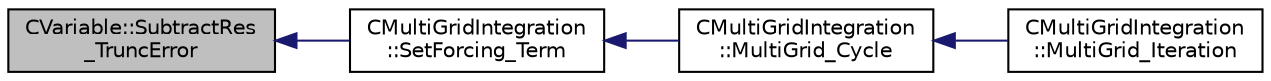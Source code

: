 digraph "CVariable::SubtractRes_TruncError"
{
  edge [fontname="Helvetica",fontsize="10",labelfontname="Helvetica",labelfontsize="10"];
  node [fontname="Helvetica",fontsize="10",shape=record];
  rankdir="LR";
  Node7134 [label="CVariable::SubtractRes\l_TruncError",height=0.2,width=0.4,color="black", fillcolor="grey75", style="filled", fontcolor="black"];
  Node7134 -> Node7135 [dir="back",color="midnightblue",fontsize="10",style="solid",fontname="Helvetica"];
  Node7135 [label="CMultiGridIntegration\l::SetForcing_Term",height=0.2,width=0.4,color="black", fillcolor="white", style="filled",URL="$class_c_multi_grid_integration.html#a3bfd97747d2b461a40b117d50fa4e0ec",tooltip="Compute the forcing term. "];
  Node7135 -> Node7136 [dir="back",color="midnightblue",fontsize="10",style="solid",fontname="Helvetica"];
  Node7136 [label="CMultiGridIntegration\l::MultiGrid_Cycle",height=0.2,width=0.4,color="black", fillcolor="white", style="filled",URL="$class_c_multi_grid_integration.html#aa9a52a00a3417c465307ae6aea035f41",tooltip="Perform a Full-Approximation Storage (FAS) Multigrid. "];
  Node7136 -> Node7137 [dir="back",color="midnightblue",fontsize="10",style="solid",fontname="Helvetica"];
  Node7137 [label="CMultiGridIntegration\l::MultiGrid_Iteration",height=0.2,width=0.4,color="black", fillcolor="white", style="filled",URL="$class_c_multi_grid_integration.html#af0b4014222a37402257b735d2ca32a81",tooltip="This subroutine calls the MultiGrid_Cycle and also prepare the multigrid levels and the monitoring..."];
}
